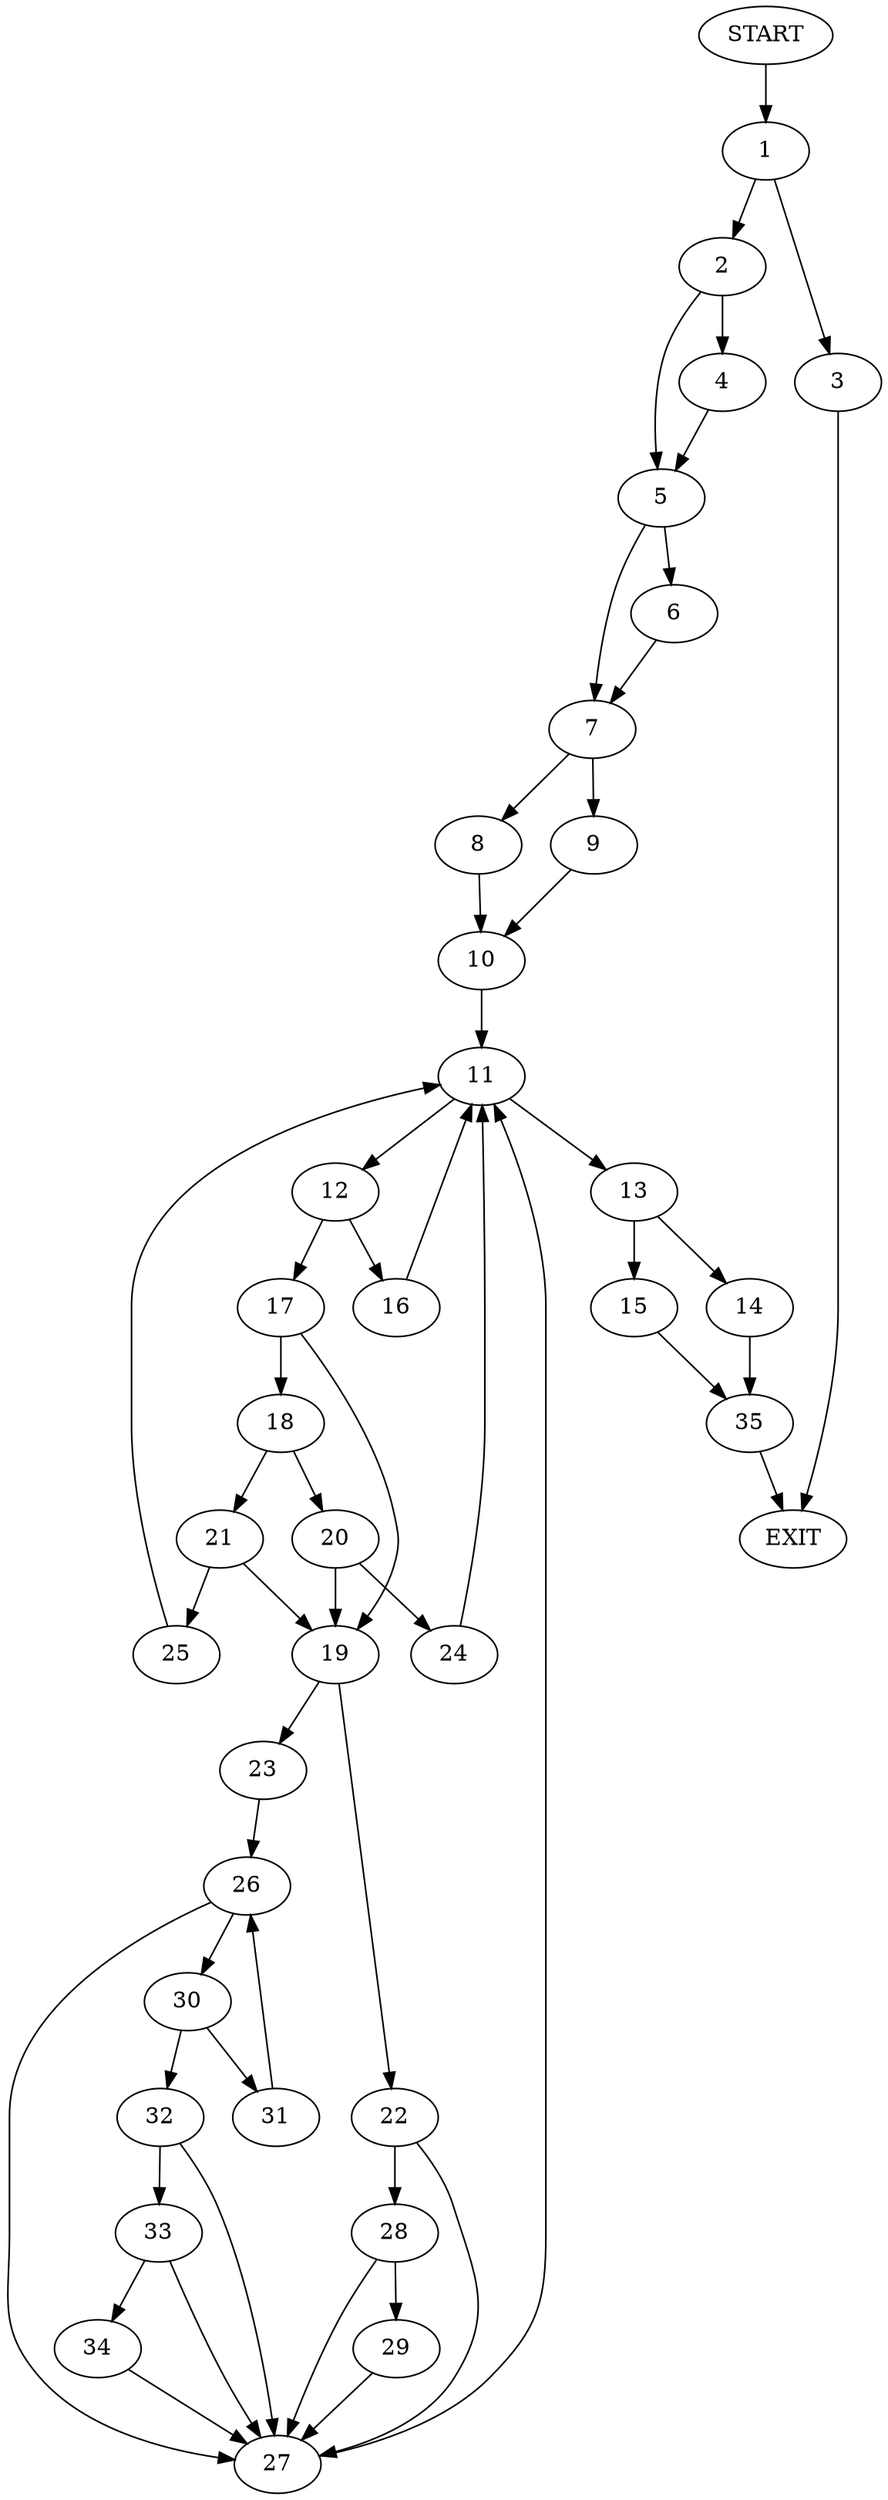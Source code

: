 digraph {
0 [label="START"]
36 [label="EXIT"]
0 -> 1
1 -> 2
1 -> 3
2 -> 4
2 -> 5
3 -> 36
5 -> 6
5 -> 7
4 -> 5
7 -> 8
7 -> 9
6 -> 7
8 -> 10
9 -> 10
10 -> 11
11 -> 12
11 -> 13
13 -> 14
13 -> 15
12 -> 16
12 -> 17
16 -> 11
17 -> 18
17 -> 19
18 -> 20
18 -> 21
19 -> 22
19 -> 23
20 -> 24
20 -> 19
21 -> 25
21 -> 19
24 -> 11
25 -> 11
23 -> 26
22 -> 27
22 -> 28
28 -> 29
28 -> 27
27 -> 11
29 -> 27
26 -> 30
26 -> 27
30 -> 31
30 -> 32
32 -> 33
32 -> 27
31 -> 26
33 -> 34
33 -> 27
34 -> 27
15 -> 35
14 -> 35
35 -> 36
}

